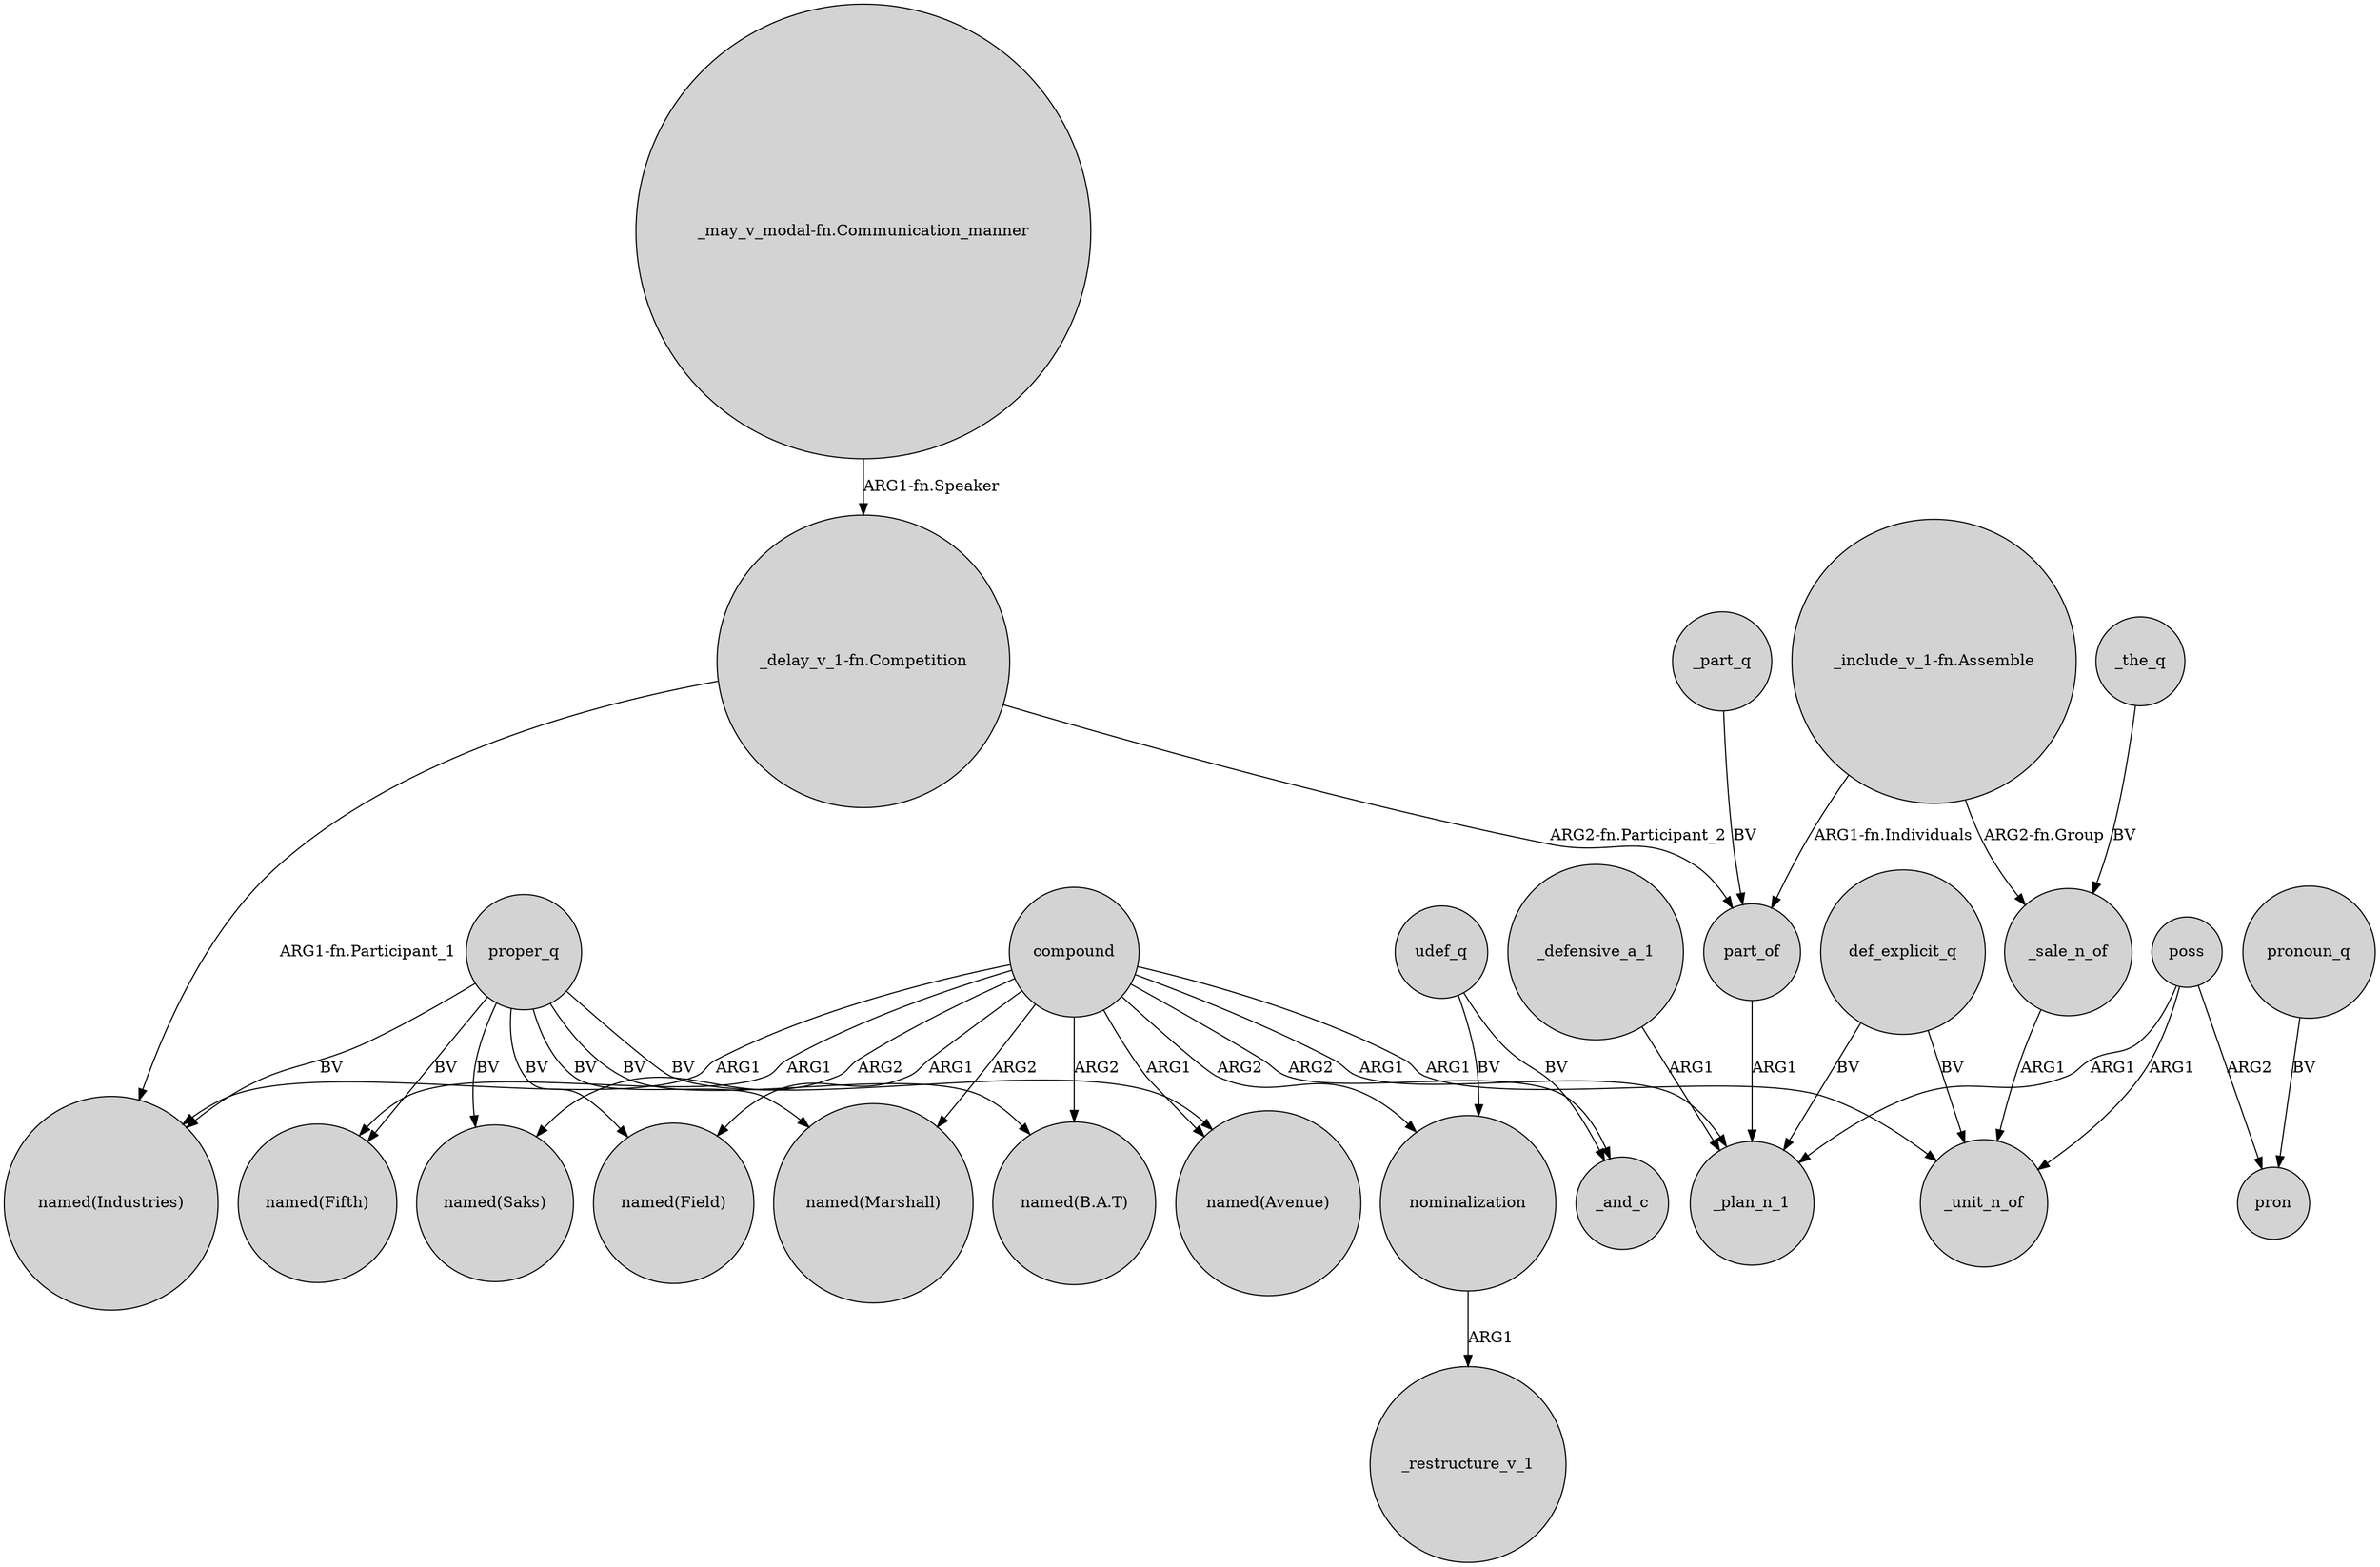 digraph {
	node [shape=circle style=filled]
	proper_q -> "named(Industries)" [label=BV]
	compound -> "named(Saks)" [label=ARG2]
	compound -> "named(Marshall)" [label=ARG2]
	def_explicit_q -> _plan_n_1 [label=BV]
	compound -> "named(Industries)" [label=ARG1]
	udef_q -> nominalization [label=BV]
	"_include_v_1-fn.Assemble" -> _sale_n_of [label="ARG2-fn.Group"]
	proper_q -> "named(Marshall)" [label=BV]
	udef_q -> _and_c [label=BV]
	"_delay_v_1-fn.Competition" -> part_of [label="ARG2-fn.Participant_2"]
	compound -> _and_c [label=ARG2]
	_defensive_a_1 -> _plan_n_1 [label=ARG1]
	compound -> nominalization [label=ARG2]
	proper_q -> "named(Fifth)" [label=BV]
	pronoun_q -> pron [label=BV]
	poss -> pron [label=ARG2]
	def_explicit_q -> _unit_n_of [label=BV]
	_part_q -> part_of [label=BV]
	poss -> _plan_n_1 [label=ARG1]
	nominalization -> _restructure_v_1 [label=ARG1]
	compound -> "named(B.A.T)" [label=ARG2]
	part_of -> _plan_n_1 [label=ARG1]
	proper_q -> "named(Saks)" [label=BV]
	"_may_v_modal-fn.Communication_manner" -> "_delay_v_1-fn.Competition" [label="ARG1-fn.Speaker"]
	"_include_v_1-fn.Assemble" -> part_of [label="ARG1-fn.Individuals"]
	_sale_n_of -> _unit_n_of [label=ARG1]
	compound -> "named(Field)" [label=ARG1]
	proper_q -> "named(Field)" [label=BV]
	proper_q -> "named(Avenue)" [label=BV]
	compound -> _plan_n_1 [label=ARG1]
	compound -> _unit_n_of [label=ARG1]
	poss -> _unit_n_of [label=ARG1]
	compound -> "named(Avenue)" [label=ARG1]
	_the_q -> _sale_n_of [label=BV]
	"_delay_v_1-fn.Competition" -> "named(Industries)" [label="ARG1-fn.Participant_1"]
	proper_q -> "named(B.A.T)" [label=BV]
	compound -> "named(Fifth)" [label=ARG1]
}

